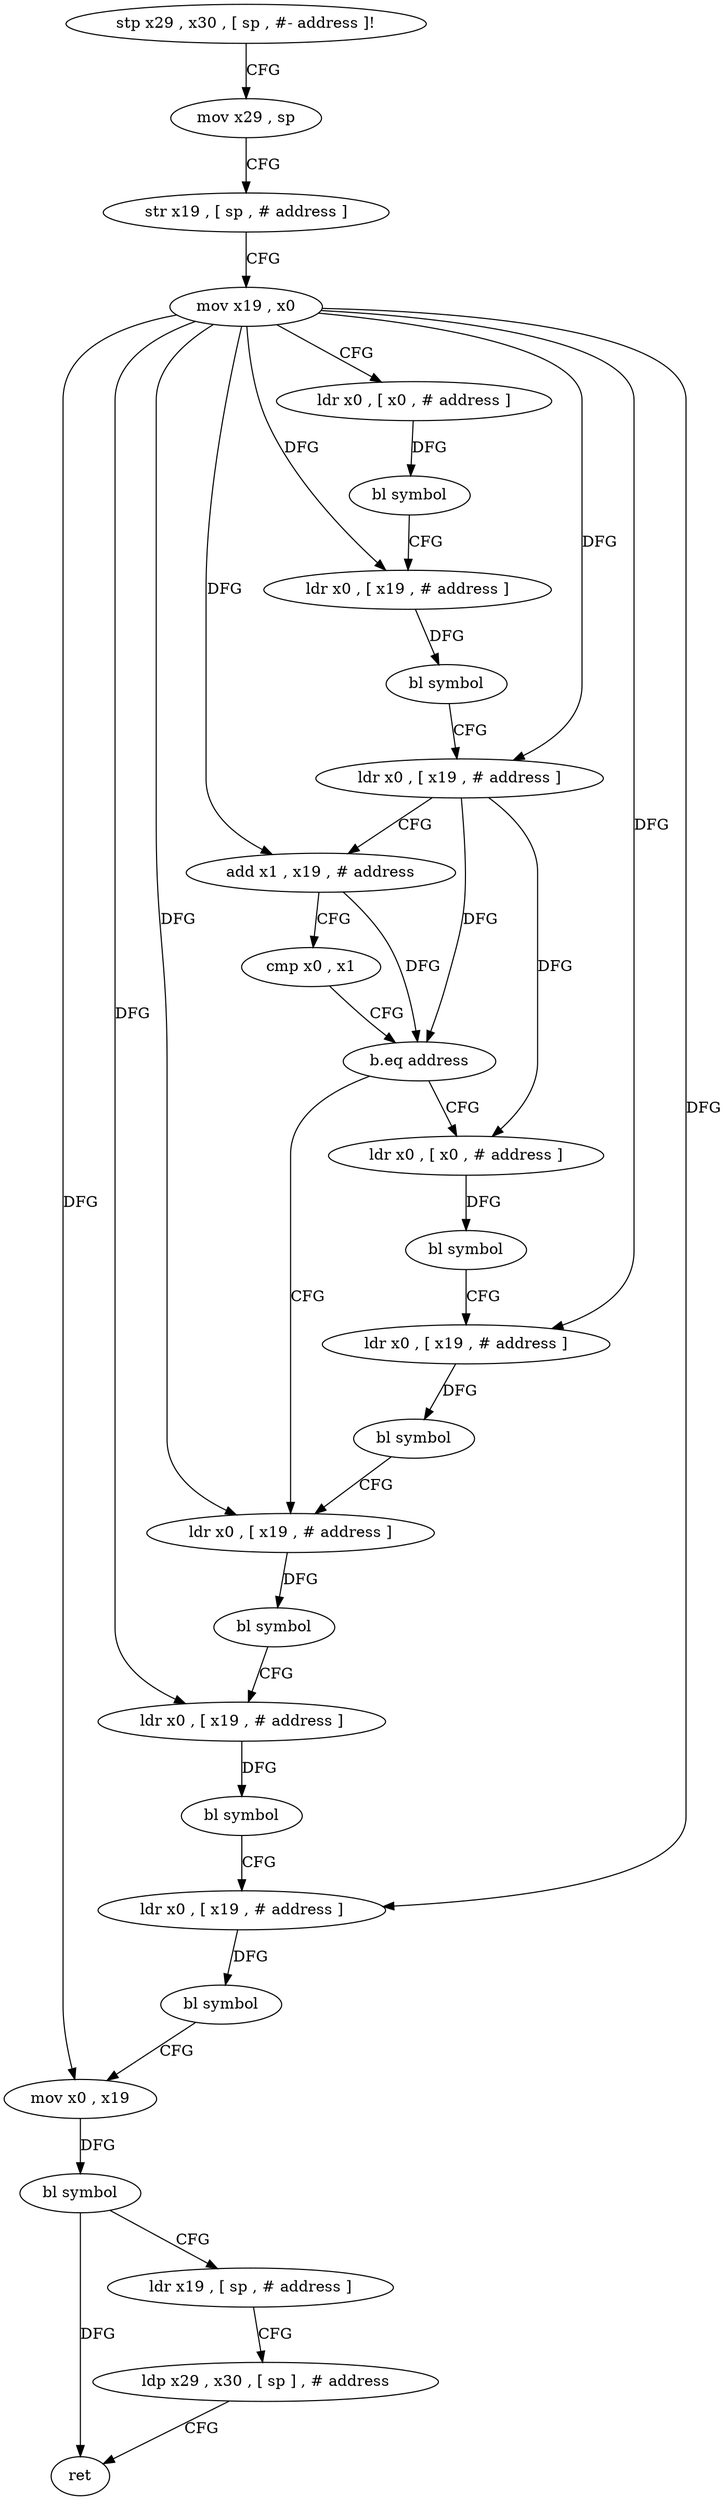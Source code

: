 digraph "func" {
"4330024" [label = "stp x29 , x30 , [ sp , #- address ]!" ]
"4330028" [label = "mov x29 , sp" ]
"4330032" [label = "str x19 , [ sp , # address ]" ]
"4330036" [label = "mov x19 , x0" ]
"4330040" [label = "ldr x0 , [ x0 , # address ]" ]
"4330044" [label = "bl symbol" ]
"4330048" [label = "ldr x0 , [ x19 , # address ]" ]
"4330052" [label = "bl symbol" ]
"4330056" [label = "ldr x0 , [ x19 , # address ]" ]
"4330060" [label = "add x1 , x19 , # address" ]
"4330064" [label = "cmp x0 , x1" ]
"4330068" [label = "b.eq address" ]
"4330088" [label = "ldr x0 , [ x19 , # address ]" ]
"4330072" [label = "ldr x0 , [ x0 , # address ]" ]
"4330092" [label = "bl symbol" ]
"4330096" [label = "ldr x0 , [ x19 , # address ]" ]
"4330100" [label = "bl symbol" ]
"4330104" [label = "ldr x0 , [ x19 , # address ]" ]
"4330108" [label = "bl symbol" ]
"4330112" [label = "mov x0 , x19" ]
"4330116" [label = "bl symbol" ]
"4330120" [label = "ldr x19 , [ sp , # address ]" ]
"4330124" [label = "ldp x29 , x30 , [ sp ] , # address" ]
"4330128" [label = "ret" ]
"4330076" [label = "bl symbol" ]
"4330080" [label = "ldr x0 , [ x19 , # address ]" ]
"4330084" [label = "bl symbol" ]
"4330024" -> "4330028" [ label = "CFG" ]
"4330028" -> "4330032" [ label = "CFG" ]
"4330032" -> "4330036" [ label = "CFG" ]
"4330036" -> "4330040" [ label = "CFG" ]
"4330036" -> "4330048" [ label = "DFG" ]
"4330036" -> "4330056" [ label = "DFG" ]
"4330036" -> "4330060" [ label = "DFG" ]
"4330036" -> "4330088" [ label = "DFG" ]
"4330036" -> "4330096" [ label = "DFG" ]
"4330036" -> "4330104" [ label = "DFG" ]
"4330036" -> "4330112" [ label = "DFG" ]
"4330036" -> "4330080" [ label = "DFG" ]
"4330040" -> "4330044" [ label = "DFG" ]
"4330044" -> "4330048" [ label = "CFG" ]
"4330048" -> "4330052" [ label = "DFG" ]
"4330052" -> "4330056" [ label = "CFG" ]
"4330056" -> "4330060" [ label = "CFG" ]
"4330056" -> "4330068" [ label = "DFG" ]
"4330056" -> "4330072" [ label = "DFG" ]
"4330060" -> "4330064" [ label = "CFG" ]
"4330060" -> "4330068" [ label = "DFG" ]
"4330064" -> "4330068" [ label = "CFG" ]
"4330068" -> "4330088" [ label = "CFG" ]
"4330068" -> "4330072" [ label = "CFG" ]
"4330088" -> "4330092" [ label = "DFG" ]
"4330072" -> "4330076" [ label = "DFG" ]
"4330092" -> "4330096" [ label = "CFG" ]
"4330096" -> "4330100" [ label = "DFG" ]
"4330100" -> "4330104" [ label = "CFG" ]
"4330104" -> "4330108" [ label = "DFG" ]
"4330108" -> "4330112" [ label = "CFG" ]
"4330112" -> "4330116" [ label = "DFG" ]
"4330116" -> "4330120" [ label = "CFG" ]
"4330116" -> "4330128" [ label = "DFG" ]
"4330120" -> "4330124" [ label = "CFG" ]
"4330124" -> "4330128" [ label = "CFG" ]
"4330076" -> "4330080" [ label = "CFG" ]
"4330080" -> "4330084" [ label = "DFG" ]
"4330084" -> "4330088" [ label = "CFG" ]
}
